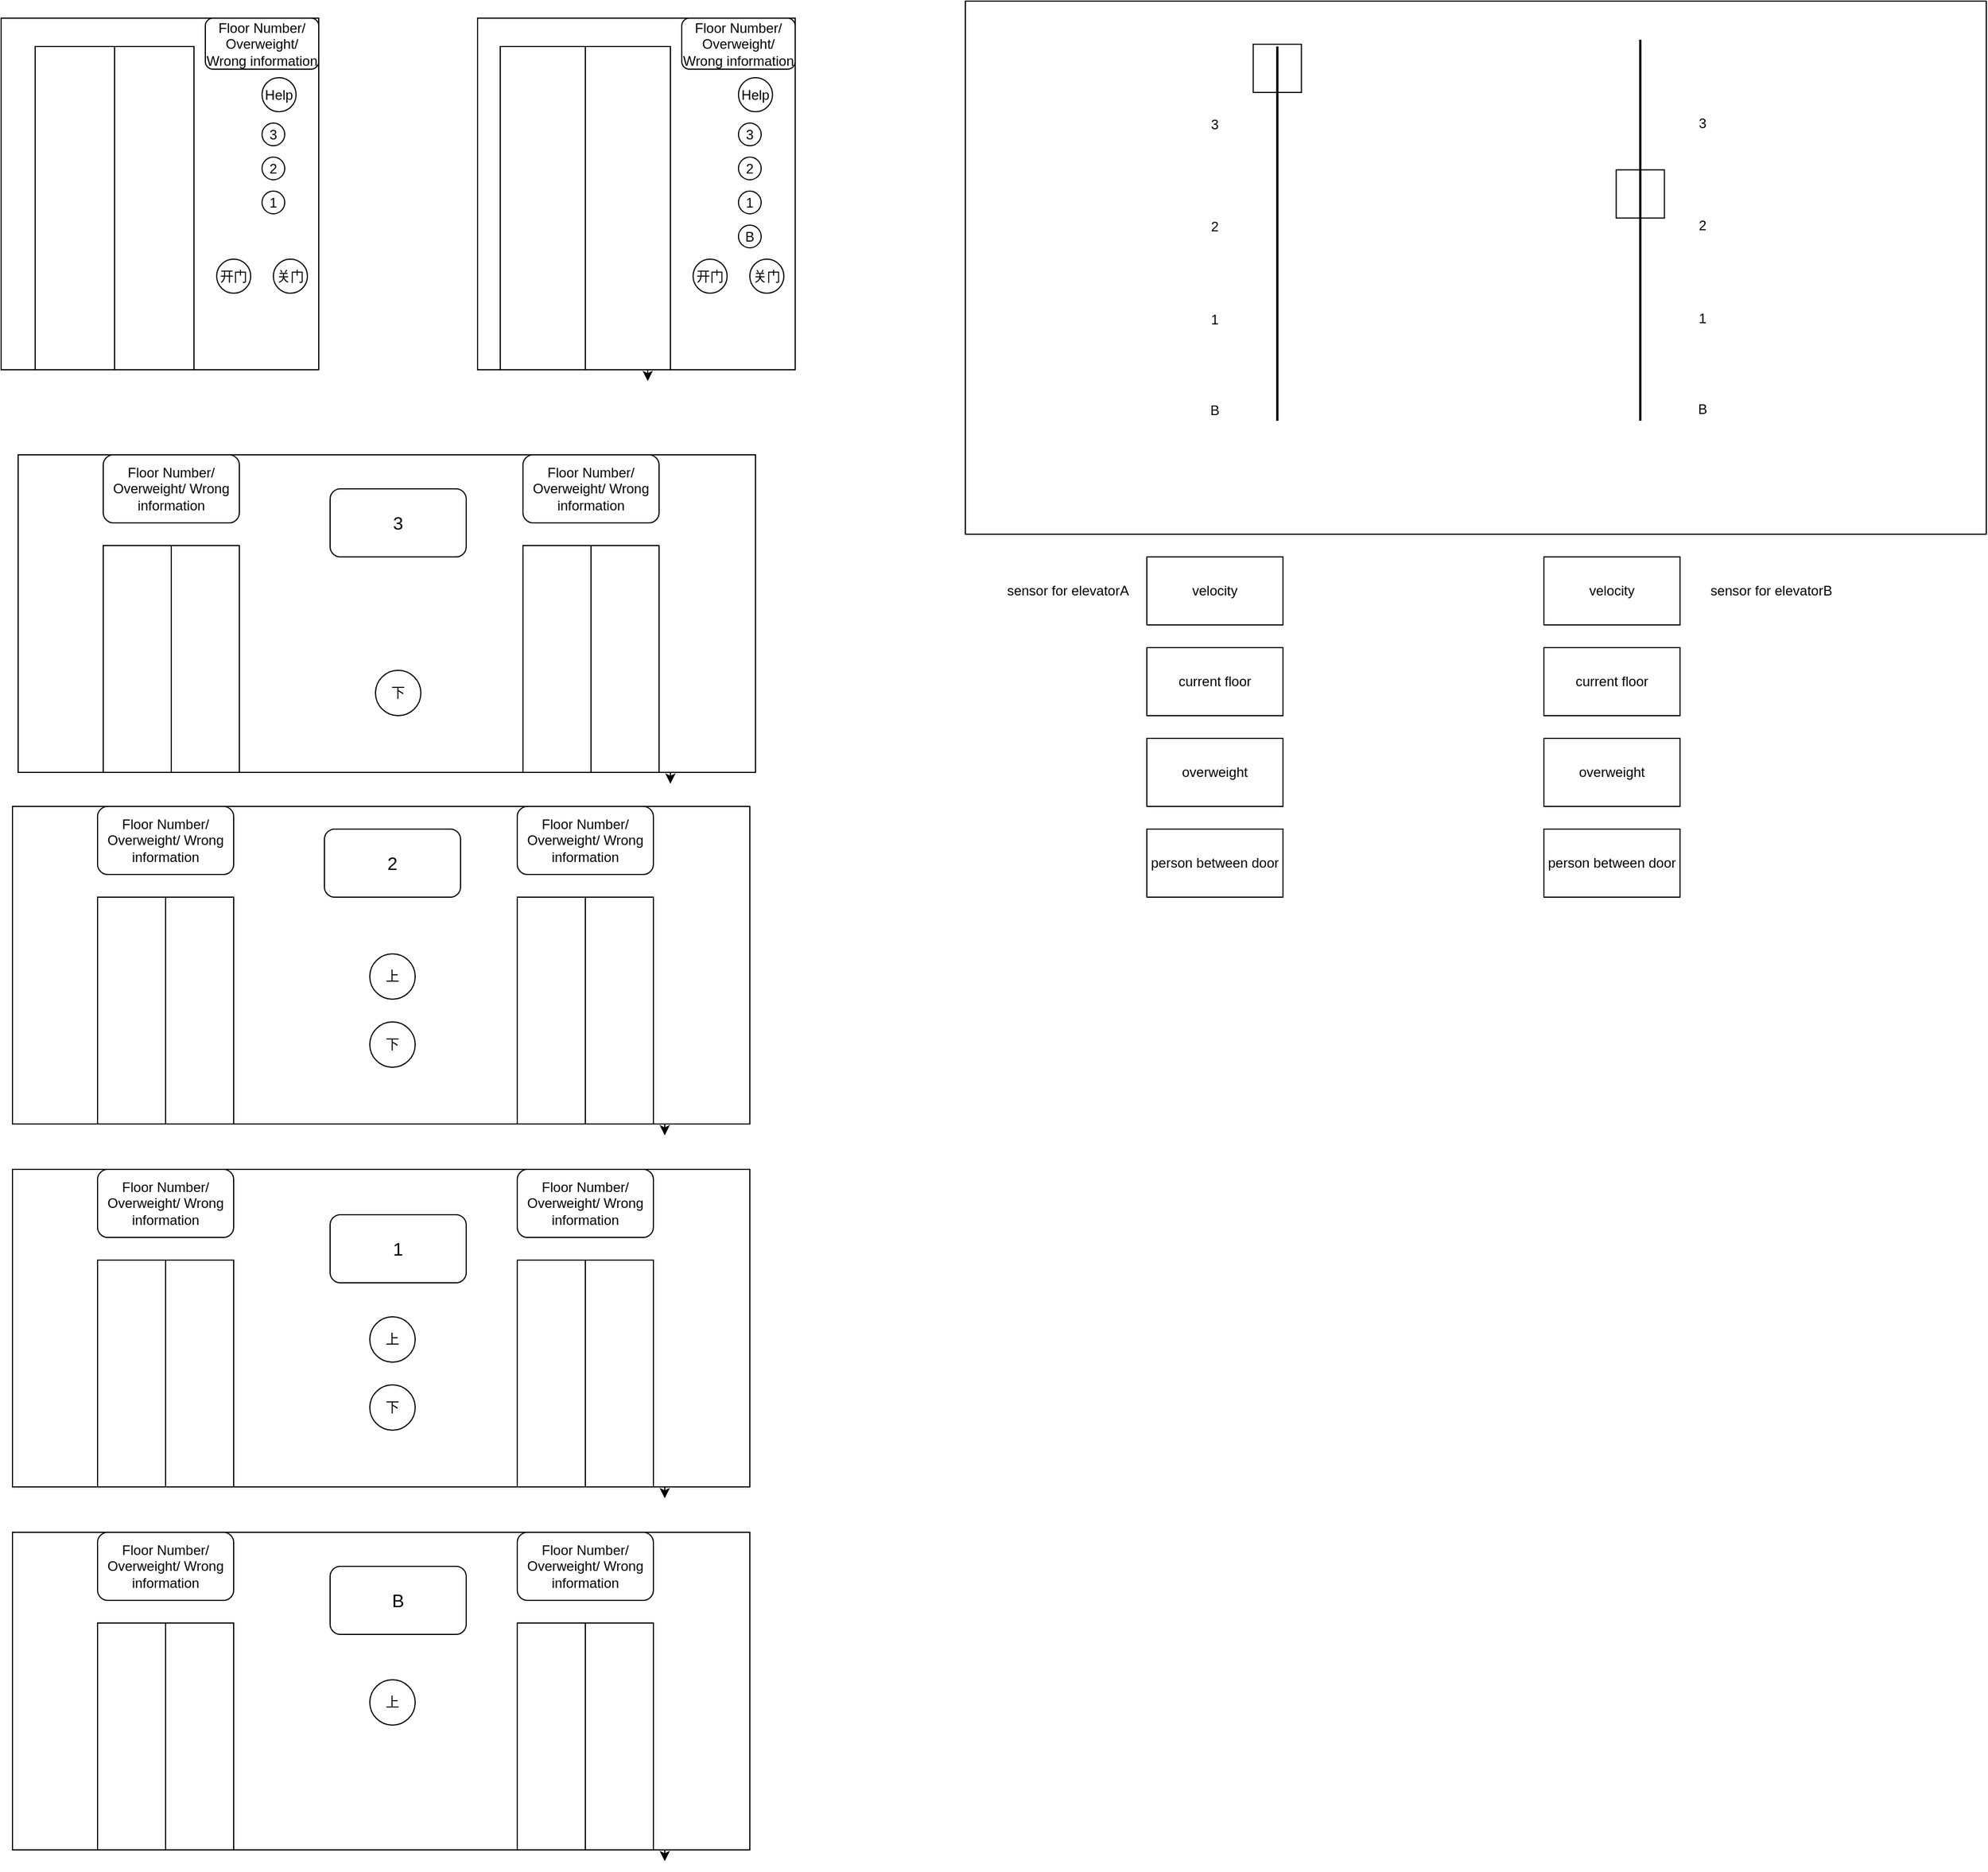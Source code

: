 <mxfile version="14.5.7" type="device"><diagram id="uNRFl0Y5If5FBlGPLFLK" name="Page-1"><mxGraphModel dx="1209" dy="627" grid="1" gridSize="10" guides="1" tooltips="1" connect="1" arrows="1" fold="1" page="1" pageScale="1" pageWidth="2000" pageHeight="2000" math="0" shadow="0"><root><mxCell id="0"/><mxCell id="1" parent="0"/><mxCell id="gR-JiF5cIDsIrq4bdUWQ-2" value="" style="rounded=0;whiteSpace=wrap;html=1;" vertex="1" parent="1"><mxGeometry x="210" y="125" width="280" height="310" as="geometry"/></mxCell><mxCell id="gR-JiF5cIDsIrq4bdUWQ-5" value="Floor Number/ Overweight/ Wrong information" style="rounded=1;whiteSpace=wrap;html=1;" vertex="1" parent="1"><mxGeometry x="390" y="125" width="100" height="45" as="geometry"/></mxCell><mxCell id="gR-JiF5cIDsIrq4bdUWQ-13" value="" style="rounded=0;whiteSpace=wrap;html=1;" vertex="1" parent="1"><mxGeometry x="630" y="125" width="280" height="310" as="geometry"/></mxCell><mxCell id="gR-JiF5cIDsIrq4bdUWQ-14" value="Floor Number/ Overweight/ Wrong information" style="rounded=1;whiteSpace=wrap;html=1;" vertex="1" parent="1"><mxGeometry x="810" y="125" width="100" height="45" as="geometry"/></mxCell><mxCell id="gR-JiF5cIDsIrq4bdUWQ-15" value="3" style="ellipse;whiteSpace=wrap;html=1;aspect=fixed;" vertex="1" parent="1"><mxGeometry x="860" y="217.5" width="20" height="20" as="geometry"/></mxCell><mxCell id="gR-JiF5cIDsIrq4bdUWQ-16" value="2" style="ellipse;whiteSpace=wrap;html=1;aspect=fixed;" vertex="1" parent="1"><mxGeometry x="860" y="247.5" width="20" height="20" as="geometry"/></mxCell><mxCell id="gR-JiF5cIDsIrq4bdUWQ-17" value="1" style="ellipse;whiteSpace=wrap;html=1;aspect=fixed;" vertex="1" parent="1"><mxGeometry x="860" y="277.5" width="20" height="20" as="geometry"/></mxCell><mxCell id="gR-JiF5cIDsIrq4bdUWQ-18" value="Help" style="ellipse;whiteSpace=wrap;html=1;aspect=fixed;" vertex="1" parent="1"><mxGeometry x="860" y="177.5" width="30" height="30" as="geometry"/></mxCell><mxCell id="gR-JiF5cIDsIrq4bdUWQ-19" value="开门" style="ellipse;whiteSpace=wrap;html=1;aspect=fixed;" vertex="1" parent="1"><mxGeometry x="820" y="337.5" width="30" height="30" as="geometry"/></mxCell><mxCell id="gR-JiF5cIDsIrq4bdUWQ-20" value="关门" style="ellipse;whiteSpace=wrap;html=1;aspect=fixed;" vertex="1" parent="1"><mxGeometry x="870" y="337.5" width="30" height="30" as="geometry"/></mxCell><mxCell id="gR-JiF5cIDsIrq4bdUWQ-21" value="B" style="ellipse;whiteSpace=wrap;html=1;aspect=fixed;" vertex="1" parent="1"><mxGeometry x="860" y="307.5" width="20" height="20" as="geometry"/></mxCell><mxCell id="gR-JiF5cIDsIrq4bdUWQ-22" value="" style="rounded=0;whiteSpace=wrap;html=1;" vertex="1" parent="1"><mxGeometry x="225" y="510" width="650" height="280" as="geometry"/></mxCell><mxCell id="gR-JiF5cIDsIrq4bdUWQ-23" value="Floor Number/ Overweight/ Wrong information" style="rounded=1;whiteSpace=wrap;html=1;" vertex="1" parent="1"><mxGeometry x="300" y="510" width="120" height="60" as="geometry"/></mxCell><mxCell id="gR-JiF5cIDsIrq4bdUWQ-24" value="Floor Number/ Overweight/ Wrong information" style="rounded=1;whiteSpace=wrap;html=1;" vertex="1" parent="1"><mxGeometry x="670" y="510" width="120" height="60" as="geometry"/></mxCell><mxCell id="gR-JiF5cIDsIrq4bdUWQ-26" value="下" style="ellipse;whiteSpace=wrap;html=1;aspect=fixed;" vertex="1" parent="1"><mxGeometry x="540" y="700" width="40" height="40" as="geometry"/></mxCell><mxCell id="gR-JiF5cIDsIrq4bdUWQ-27" value="" style="rounded=0;whiteSpace=wrap;html=1;" vertex="1" parent="1"><mxGeometry x="300" y="590" width="120" height="200" as="geometry"/></mxCell><mxCell id="gR-JiF5cIDsIrq4bdUWQ-30" style="edgeStyle=orthogonalEdgeStyle;rounded=0;orthogonalLoop=1;jettySize=auto;html=1;exitX=1;exitY=1;exitDx=0;exitDy=0;" edge="1" parent="1" source="gR-JiF5cIDsIrq4bdUWQ-28"><mxGeometry relative="1" as="geometry"><mxPoint x="800" y="800" as="targetPoint"/></mxGeometry></mxCell><mxCell id="gR-JiF5cIDsIrq4bdUWQ-28" value="" style="rounded=0;whiteSpace=wrap;html=1;" vertex="1" parent="1"><mxGeometry x="670" y="590" width="120" height="200" as="geometry"/></mxCell><mxCell id="gR-JiF5cIDsIrq4bdUWQ-29" value="" style="endArrow=none;html=1;exitX=0.5;exitY=1;exitDx=0;exitDy=0;" edge="1" parent="1" source="gR-JiF5cIDsIrq4bdUWQ-27"><mxGeometry width="50" height="50" relative="1" as="geometry"><mxPoint x="110" y="550" as="sourcePoint"/><mxPoint x="360" y="590" as="targetPoint"/></mxGeometry></mxCell><mxCell id="gR-JiF5cIDsIrq4bdUWQ-33" value="" style="endArrow=none;html=1;exitX=0.5;exitY=1;exitDx=0;exitDy=0;" edge="1" parent="1" source="gR-JiF5cIDsIrq4bdUWQ-28"><mxGeometry width="50" height="50" relative="1" as="geometry"><mxPoint x="680" y="640" as="sourcePoint"/><mxPoint x="730" y="590" as="targetPoint"/></mxGeometry></mxCell><mxCell id="gR-JiF5cIDsIrq4bdUWQ-37" value="3" style="ellipse;whiteSpace=wrap;html=1;aspect=fixed;" vertex="1" parent="1"><mxGeometry x="440" y="217.5" width="20" height="20" as="geometry"/></mxCell><mxCell id="gR-JiF5cIDsIrq4bdUWQ-38" value="2" style="ellipse;whiteSpace=wrap;html=1;aspect=fixed;" vertex="1" parent="1"><mxGeometry x="440" y="247.5" width="20" height="20" as="geometry"/></mxCell><mxCell id="gR-JiF5cIDsIrq4bdUWQ-39" value="1" style="ellipse;whiteSpace=wrap;html=1;aspect=fixed;" vertex="1" parent="1"><mxGeometry x="440" y="277.5" width="20" height="20" as="geometry"/></mxCell><mxCell id="gR-JiF5cIDsIrq4bdUWQ-40" value="Help" style="ellipse;whiteSpace=wrap;html=1;aspect=fixed;" vertex="1" parent="1"><mxGeometry x="440" y="177.5" width="30" height="30" as="geometry"/></mxCell><mxCell id="gR-JiF5cIDsIrq4bdUWQ-41" value="开门" style="ellipse;whiteSpace=wrap;html=1;aspect=fixed;" vertex="1" parent="1"><mxGeometry x="400" y="337.5" width="30" height="30" as="geometry"/></mxCell><mxCell id="gR-JiF5cIDsIrq4bdUWQ-42" value="关门" style="ellipse;whiteSpace=wrap;html=1;aspect=fixed;" vertex="1" parent="1"><mxGeometry x="450" y="337.5" width="30" height="30" as="geometry"/></mxCell><mxCell id="gR-JiF5cIDsIrq4bdUWQ-44" value="" style="rounded=0;whiteSpace=wrap;html=1;" vertex="1" parent="1"><mxGeometry x="240" y="150" width="140" height="285" as="geometry"/></mxCell><mxCell id="gR-JiF5cIDsIrq4bdUWQ-45" value="" style="endArrow=none;html=1;exitX=0.5;exitY=1;exitDx=0;exitDy=0;entryX=0.5;entryY=0;entryDx=0;entryDy=0;" edge="1" parent="1" source="gR-JiF5cIDsIrq4bdUWQ-44" target="gR-JiF5cIDsIrq4bdUWQ-44"><mxGeometry width="50" height="50" relative="1" as="geometry"><mxPoint x="50" y="195" as="sourcePoint"/><mxPoint x="300" y="235" as="targetPoint"/></mxGeometry></mxCell><mxCell id="gR-JiF5cIDsIrq4bdUWQ-46" style="edgeStyle=orthogonalEdgeStyle;rounded=0;orthogonalLoop=1;jettySize=auto;html=1;exitX=1;exitY=1;exitDx=0;exitDy=0;" edge="1" parent="1" source="gR-JiF5cIDsIrq4bdUWQ-47"><mxGeometry relative="1" as="geometry"><mxPoint x="780" y="445" as="targetPoint"/></mxGeometry></mxCell><mxCell id="gR-JiF5cIDsIrq4bdUWQ-47" value="" style="rounded=0;whiteSpace=wrap;html=1;" vertex="1" parent="1"><mxGeometry x="650" y="150" width="150" height="285" as="geometry"/></mxCell><mxCell id="gR-JiF5cIDsIrq4bdUWQ-48" value="" style="endArrow=none;html=1;exitX=0.5;exitY=1;exitDx=0;exitDy=0;entryX=0.5;entryY=0;entryDx=0;entryDy=0;" edge="1" parent="1" source="gR-JiF5cIDsIrq4bdUWQ-47" target="gR-JiF5cIDsIrq4bdUWQ-47"><mxGeometry width="50" height="50" relative="1" as="geometry"><mxPoint x="660" y="285" as="sourcePoint"/><mxPoint x="710" y="235" as="targetPoint"/></mxGeometry></mxCell><mxCell id="gR-JiF5cIDsIrq4bdUWQ-49" value="" style="rounded=0;whiteSpace=wrap;html=1;" vertex="1" parent="1"><mxGeometry x="220" y="820" width="650" height="280" as="geometry"/></mxCell><mxCell id="gR-JiF5cIDsIrq4bdUWQ-50" value="Floor Number/ Overweight/ Wrong information" style="rounded=1;whiteSpace=wrap;html=1;" vertex="1" parent="1"><mxGeometry x="295" y="820" width="120" height="60" as="geometry"/></mxCell><mxCell id="gR-JiF5cIDsIrq4bdUWQ-51" value="Floor Number/ Overweight/ Wrong information" style="rounded=1;whiteSpace=wrap;html=1;" vertex="1" parent="1"><mxGeometry x="665" y="820" width="120" height="60" as="geometry"/></mxCell><mxCell id="gR-JiF5cIDsIrq4bdUWQ-52" value="上" style="ellipse;whiteSpace=wrap;html=1;aspect=fixed;" vertex="1" parent="1"><mxGeometry x="535" y="950" width="40" height="40" as="geometry"/></mxCell><mxCell id="gR-JiF5cIDsIrq4bdUWQ-53" value="下" style="ellipse;whiteSpace=wrap;html=1;aspect=fixed;" vertex="1" parent="1"><mxGeometry x="535" y="1010" width="40" height="40" as="geometry"/></mxCell><mxCell id="gR-JiF5cIDsIrq4bdUWQ-54" value="" style="rounded=0;whiteSpace=wrap;html=1;" vertex="1" parent="1"><mxGeometry x="295" y="900" width="120" height="200" as="geometry"/></mxCell><mxCell id="gR-JiF5cIDsIrq4bdUWQ-55" style="edgeStyle=orthogonalEdgeStyle;rounded=0;orthogonalLoop=1;jettySize=auto;html=1;exitX=1;exitY=1;exitDx=0;exitDy=0;" edge="1" parent="1" source="gR-JiF5cIDsIrq4bdUWQ-56"><mxGeometry relative="1" as="geometry"><mxPoint x="795" y="1110" as="targetPoint"/></mxGeometry></mxCell><mxCell id="gR-JiF5cIDsIrq4bdUWQ-56" value="" style="rounded=0;whiteSpace=wrap;html=1;" vertex="1" parent="1"><mxGeometry x="665" y="900" width="120" height="200" as="geometry"/></mxCell><mxCell id="gR-JiF5cIDsIrq4bdUWQ-57" value="" style="endArrow=none;html=1;exitX=0.5;exitY=1;exitDx=0;exitDy=0;" edge="1" parent="1" source="gR-JiF5cIDsIrq4bdUWQ-54"><mxGeometry width="50" height="50" relative="1" as="geometry"><mxPoint x="105" y="860" as="sourcePoint"/><mxPoint x="355" y="900" as="targetPoint"/></mxGeometry></mxCell><mxCell id="gR-JiF5cIDsIrq4bdUWQ-58" value="" style="endArrow=none;html=1;exitX=0.5;exitY=1;exitDx=0;exitDy=0;" edge="1" parent="1" source="gR-JiF5cIDsIrq4bdUWQ-56"><mxGeometry width="50" height="50" relative="1" as="geometry"><mxPoint x="675" y="950" as="sourcePoint"/><mxPoint x="725" y="900" as="targetPoint"/></mxGeometry></mxCell><mxCell id="gR-JiF5cIDsIrq4bdUWQ-59" value="" style="rounded=0;whiteSpace=wrap;html=1;" vertex="1" parent="1"><mxGeometry x="220" y="1140" width="650" height="280" as="geometry"/></mxCell><mxCell id="gR-JiF5cIDsIrq4bdUWQ-60" value="Floor Number/ Overweight/ Wrong information" style="rounded=1;whiteSpace=wrap;html=1;" vertex="1" parent="1"><mxGeometry x="295" y="1140" width="120" height="60" as="geometry"/></mxCell><mxCell id="gR-JiF5cIDsIrq4bdUWQ-61" value="Floor Number/ Overweight/ Wrong information" style="rounded=1;whiteSpace=wrap;html=1;" vertex="1" parent="1"><mxGeometry x="665" y="1140" width="120" height="60" as="geometry"/></mxCell><mxCell id="gR-JiF5cIDsIrq4bdUWQ-62" value="上" style="ellipse;whiteSpace=wrap;html=1;aspect=fixed;" vertex="1" parent="1"><mxGeometry x="535" y="1270" width="40" height="40" as="geometry"/></mxCell><mxCell id="gR-JiF5cIDsIrq4bdUWQ-63" value="下" style="ellipse;whiteSpace=wrap;html=1;aspect=fixed;" vertex="1" parent="1"><mxGeometry x="535" y="1330" width="40" height="40" as="geometry"/></mxCell><mxCell id="gR-JiF5cIDsIrq4bdUWQ-64" value="" style="rounded=0;whiteSpace=wrap;html=1;" vertex="1" parent="1"><mxGeometry x="295" y="1220" width="120" height="200" as="geometry"/></mxCell><mxCell id="gR-JiF5cIDsIrq4bdUWQ-65" style="edgeStyle=orthogonalEdgeStyle;rounded=0;orthogonalLoop=1;jettySize=auto;html=1;exitX=1;exitY=1;exitDx=0;exitDy=0;" edge="1" parent="1" source="gR-JiF5cIDsIrq4bdUWQ-66"><mxGeometry relative="1" as="geometry"><mxPoint x="795" y="1430" as="targetPoint"/></mxGeometry></mxCell><mxCell id="gR-JiF5cIDsIrq4bdUWQ-66" value="" style="rounded=0;whiteSpace=wrap;html=1;" vertex="1" parent="1"><mxGeometry x="665" y="1220" width="120" height="200" as="geometry"/></mxCell><mxCell id="gR-JiF5cIDsIrq4bdUWQ-67" value="" style="endArrow=none;html=1;exitX=0.5;exitY=1;exitDx=0;exitDy=0;" edge="1" parent="1" source="gR-JiF5cIDsIrq4bdUWQ-64"><mxGeometry width="50" height="50" relative="1" as="geometry"><mxPoint x="105" y="1180" as="sourcePoint"/><mxPoint x="355" y="1220" as="targetPoint"/></mxGeometry></mxCell><mxCell id="gR-JiF5cIDsIrq4bdUWQ-68" value="" style="endArrow=none;html=1;exitX=0.5;exitY=1;exitDx=0;exitDy=0;" edge="1" parent="1" source="gR-JiF5cIDsIrq4bdUWQ-66"><mxGeometry width="50" height="50" relative="1" as="geometry"><mxPoint x="675" y="1270" as="sourcePoint"/><mxPoint x="725" y="1220" as="targetPoint"/></mxGeometry></mxCell><mxCell id="gR-JiF5cIDsIrq4bdUWQ-69" value="" style="rounded=0;whiteSpace=wrap;html=1;" vertex="1" parent="1"><mxGeometry x="220" y="1460" width="650" height="280" as="geometry"/></mxCell><mxCell id="gR-JiF5cIDsIrq4bdUWQ-70" value="Floor Number/ Overweight/ Wrong information" style="rounded=1;whiteSpace=wrap;html=1;" vertex="1" parent="1"><mxGeometry x="295" y="1460" width="120" height="60" as="geometry"/></mxCell><mxCell id="gR-JiF5cIDsIrq4bdUWQ-71" value="Floor Number/ Overweight/ Wrong information" style="rounded=1;whiteSpace=wrap;html=1;" vertex="1" parent="1"><mxGeometry x="665" y="1460" width="120" height="60" as="geometry"/></mxCell><mxCell id="gR-JiF5cIDsIrq4bdUWQ-72" value="上" style="ellipse;whiteSpace=wrap;html=1;aspect=fixed;" vertex="1" parent="1"><mxGeometry x="535" y="1590" width="40" height="40" as="geometry"/></mxCell><mxCell id="gR-JiF5cIDsIrq4bdUWQ-74" value="" style="rounded=0;whiteSpace=wrap;html=1;" vertex="1" parent="1"><mxGeometry x="295" y="1540" width="120" height="200" as="geometry"/></mxCell><mxCell id="gR-JiF5cIDsIrq4bdUWQ-75" style="edgeStyle=orthogonalEdgeStyle;rounded=0;orthogonalLoop=1;jettySize=auto;html=1;exitX=1;exitY=1;exitDx=0;exitDy=0;" edge="1" parent="1" source="gR-JiF5cIDsIrq4bdUWQ-76"><mxGeometry relative="1" as="geometry"><mxPoint x="795" y="1750" as="targetPoint"/></mxGeometry></mxCell><mxCell id="gR-JiF5cIDsIrq4bdUWQ-76" value="" style="rounded=0;whiteSpace=wrap;html=1;" vertex="1" parent="1"><mxGeometry x="665" y="1540" width="120" height="200" as="geometry"/></mxCell><mxCell id="gR-JiF5cIDsIrq4bdUWQ-77" value="" style="endArrow=none;html=1;exitX=0.5;exitY=1;exitDx=0;exitDy=0;" edge="1" parent="1" source="gR-JiF5cIDsIrq4bdUWQ-74"><mxGeometry width="50" height="50" relative="1" as="geometry"><mxPoint x="105" y="1500" as="sourcePoint"/><mxPoint x="355" y="1540" as="targetPoint"/></mxGeometry></mxCell><mxCell id="gR-JiF5cIDsIrq4bdUWQ-78" value="" style="endArrow=none;html=1;exitX=0.5;exitY=1;exitDx=0;exitDy=0;" edge="1" parent="1" source="gR-JiF5cIDsIrq4bdUWQ-76"><mxGeometry width="50" height="50" relative="1" as="geometry"><mxPoint x="675" y="1590" as="sourcePoint"/><mxPoint x="725" y="1540" as="targetPoint"/></mxGeometry></mxCell><mxCell id="gR-JiF5cIDsIrq4bdUWQ-79" value="&lt;font size=&quot;3&quot;&gt;3&lt;/font&gt;&lt;span style=&quot;color: rgba(0 , 0 , 0 , 0) ; font-family: monospace ; font-size: 0px&quot;&gt;%3CmxGraphModel%3E%3Croot%3E%3CmxCell%20id%3D%220%22%2F%3E%3CmxCell%20id%3D%221%22%20parent%3D%220%22%2F%3E%3CmxCell%20id%3D%222%22%20value%3D%22%22%20style%3D%22rounded%3D0%3BwhiteSpace%3Dwrap%3Bhtml%3D1%3B%22%20vertex%3D%221%22%20parent%3D%221%22%3E%3CmxGeometry%20x%3D%22225%22%20y%3D%22510%22%20width%3D%22650%22%20height%3D%22280%22%20as%3D%22geometry%22%2F%3E%3C%2FmxCell%3E%3CmxCell%20id%3D%223%22%20value%3D%22Floor%20Number%2F%20Overweight%2F%20Wrong%20information%22%20style%3D%22rounded%3D1%3BwhiteSpace%3Dwrap%3Bhtml%3D1%3B%22%20vertex%3D%221%22%20parent%3D%221%22%3E%3CmxGeometry%20x%3D%22300%22%20y%3D%22510%22%20width%3D%22120%22%20height%3D%2260%22%20as%3D%22geometry%22%2F%3E%3C%2FmxCell%3E%3CmxCell%20id%3D%224%22%20value%3D%22Floor%20Number%2F%20Overweight%2F%20Wrong%20information%22%20style%3D%22rounded%3D1%3BwhiteSpace%3Dwrap%3Bhtml%3D1%3B%22%20vertex%3D%221%22%20parent%3D%221%22%3E%3CmxGeometry%20x%3D%22670%22%20y%3D%22510%22%20width%3D%22120%22%20height%3D%2260%22%20as%3D%22geometry%22%2F%3E%3C%2FmxCell%3E%3CmxCell%20id%3D%225%22%20value%3D%22%E4%B8%8A%22%20style%3D%22ellipse%3BwhiteSpace%3Dwrap%3Bhtml%3D1%3Baspect%3Dfixed%3B%22%20vertex%3D%221%22%20parent%3D%221%22%3E%3CmxGeometry%20x%3D%22540%22%20y%3D%22640%22%20width%3D%2240%22%20height%3D%2240%22%20as%3D%22geometry%22%2F%3E%3C%2FmxCell%3E%3CmxCell%20id%3D%226%22%20value%3D%22%E4%B8%8B%22%20style%3D%22ellipse%3BwhiteSpace%3Dwrap%3Bhtml%3D1%3Baspect%3Dfixed%3B%22%20vertex%3D%221%22%20parent%3D%221%22%3E%3CmxGeometry%20x%3D%22540%22%20y%3D%22700%22%20width%3D%2240%22%20height%3D%2240%22%20as%3D%22geometry%22%2F%3E%3C%2FmxCell%3E%3CmxCell%20id%3D%227%22%20value%3D%22%22%20style%3D%22rounded%3D0%3BwhiteSpace%3Dwrap%3Bhtml%3D1%3B%22%20vertex%3D%221%22%20parent%3D%221%22%3E%3CmxGeometry%20x%3D%22300%22%20y%3D%22590%22%20width%3D%22120%22%20height%3D%22200%22%20as%3D%22geometry%22%2F%3E%3C%2FmxCell%3E%3CmxCell%20id%3D%228%22%20style%3D%22edgeStyle%3DorthogonalEdgeStyle%3Brounded%3D0%3BorthogonalLoop%3D1%3BjettySize%3Dauto%3Bhtml%3D1%3BexitX%3D1%3BexitY%3D1%3BexitDx%3D0%3BexitDy%3D0%3B%22%20edge%3D%221%22%20source%3D%229%22%20parent%3D%221%22%3E%3CmxGeometry%20relative%3D%221%22%20as%3D%22geometry%22%3E%3CmxPoint%20x%3D%22800%22%20y%3D%22800%22%20as%3D%22targetPoint%22%2F%3E%3C%2FmxGeometry%3E%3C%2FmxCell%3E%3CmxCell%20id%3D%229%22%20value%3D%22%22%20style%3D%22rounded%3D0%3BwhiteSpace%3Dwrap%3Bhtml%3D1%3B%22%20vertex%3D%221%22%20parent%3D%221%22%3E%3CmxGeometry%20x%3D%22670%22%20y%3D%22590%22%20width%3D%22120%22%20height%3D%22200%22%20as%3D%22geometry%22%2F%3E%3C%2FmxCell%3E%3CmxCell%20id%3D%2210%22%20value%3D%22%22%20style%3D%22endArrow%3Dnone%3Bhtml%3D1%3BexitX%3D0.5%3BexitY%3D1%3BexitDx%3D0%3BexitDy%3D0%3B%22%20edge%3D%221%22%20source%3D%227%22%20parent%3D%221%22%3E%3CmxGeometry%20width%3D%2250%22%20height%3D%2250%22%20relative%3D%221%22%20as%3D%22geometry%22%3E%3CmxPoint%20x%3D%22110%22%20y%3D%22550%22%20as%3D%22sourcePoint%22%2F%3E%3CmxPoint%20x%3D%22360%22%20y%3D%22590%22%20as%3D%22targetPoint%22%2F%3E%3C%2FmxGeometry%3E%3C%2FmxCell%3E%3CmxCell%20id%3D%2211%22%20value%3D%22%22%20style%3D%22endArrow%3Dnone%3Bhtml%3D1%3BexitX%3D0.5%3BexitY%3D1%3BexitDx%3D0%3BexitDy%3D0%3B%22%20edge%3D%221%22%20source%3D%229%22%20parent%3D%221%22%3E%3CmxGeometry%20width%3D%2250%22%20height%3D%2250%22%20relative%3D%221%22%20as%3D%22geometry%22%3E%3CmxPoint%20x%3D%22680%22%20y%3D%22640%22%20as%3D%22sourcePoint%22%2F%3E%3CmxPoint%20x%3D%22730%22%20y%3D%22590%22%20as%3D%22targetPoint%22%2F%3E%3C%2FmxGeometry%3E%3C%2FmxCell%3E%3C%2Froot%3E%3C%2FmxGraphModel%3E&lt;/span&gt;" style="rounded=1;whiteSpace=wrap;html=1;" vertex="1" parent="1"><mxGeometry x="500" y="540" width="120" height="60" as="geometry"/></mxCell><mxCell id="gR-JiF5cIDsIrq4bdUWQ-80" value="&lt;font size=&quot;3&quot;&gt;2&lt;/font&gt;" style="rounded=1;whiteSpace=wrap;html=1;" vertex="1" parent="1"><mxGeometry x="495" y="840" width="120" height="60" as="geometry"/></mxCell><mxCell id="gR-JiF5cIDsIrq4bdUWQ-81" value="&lt;font size=&quot;3&quot;&gt;1&lt;/font&gt;" style="rounded=1;whiteSpace=wrap;html=1;" vertex="1" parent="1"><mxGeometry x="500" y="1180" width="120" height="60" as="geometry"/></mxCell><mxCell id="gR-JiF5cIDsIrq4bdUWQ-82" value="&lt;font size=&quot;3&quot;&gt;B&lt;/font&gt;" style="rounded=1;whiteSpace=wrap;html=1;" vertex="1" parent="1"><mxGeometry x="500" y="1490" width="120" height="60" as="geometry"/></mxCell><mxCell id="gR-JiF5cIDsIrq4bdUWQ-83" value="" style="rounded=0;whiteSpace=wrap;html=1;" vertex="1" parent="1"><mxGeometry x="1060" y="110" width="900" height="470" as="geometry"/></mxCell><mxCell id="gR-JiF5cIDsIrq4bdUWQ-85" value="" style="whiteSpace=wrap;html=1;aspect=fixed;" vertex="1" parent="1"><mxGeometry x="1313.75" y="148" width="42.5" height="42.5" as="geometry"/></mxCell><mxCell id="gR-JiF5cIDsIrq4bdUWQ-86" value="" style="line;strokeWidth=2;direction=south;html=1;" vertex="1" parent="1"><mxGeometry x="1330" y="150" width="10" height="330" as="geometry"/></mxCell><mxCell id="gR-JiF5cIDsIrq4bdUWQ-87" value="" style="whiteSpace=wrap;html=1;aspect=fixed;" vertex="1" parent="1"><mxGeometry x="1633.75" y="258.75" width="42.5" height="42.5" as="geometry"/></mxCell><mxCell id="gR-JiF5cIDsIrq4bdUWQ-88" value="" style="line;strokeWidth=2;direction=south;html=1;" vertex="1" parent="1"><mxGeometry x="1650" y="144" width="10" height="336" as="geometry"/></mxCell><mxCell id="gR-JiF5cIDsIrq4bdUWQ-91" value="B" style="text;html=1;strokeColor=none;fillColor=none;align=center;verticalAlign=middle;whiteSpace=wrap;rounded=0;" vertex="1" parent="1"><mxGeometry x="1260" y="461.25" width="40" height="20" as="geometry"/></mxCell><mxCell id="gR-JiF5cIDsIrq4bdUWQ-92" value="1" style="text;html=1;strokeColor=none;fillColor=none;align=center;verticalAlign=middle;whiteSpace=wrap;rounded=0;" vertex="1" parent="1"><mxGeometry x="1260" y="381.25" width="40" height="20" as="geometry"/></mxCell><mxCell id="gR-JiF5cIDsIrq4bdUWQ-93" value="2" style="text;html=1;strokeColor=none;fillColor=none;align=center;verticalAlign=middle;whiteSpace=wrap;rounded=0;" vertex="1" parent="1"><mxGeometry x="1260" y="298.75" width="40" height="20" as="geometry"/></mxCell><mxCell id="gR-JiF5cIDsIrq4bdUWQ-94" value="3" style="text;html=1;strokeColor=none;fillColor=none;align=center;verticalAlign=middle;whiteSpace=wrap;rounded=0;" vertex="1" parent="1"><mxGeometry x="1260" y="208.75" width="40" height="20" as="geometry"/></mxCell><mxCell id="gR-JiF5cIDsIrq4bdUWQ-95" value="B" style="text;html=1;strokeColor=none;fillColor=none;align=center;verticalAlign=middle;whiteSpace=wrap;rounded=0;" vertex="1" parent="1"><mxGeometry x="1690" y="460" width="40" height="20" as="geometry"/></mxCell><mxCell id="gR-JiF5cIDsIrq4bdUWQ-96" value="1" style="text;html=1;strokeColor=none;fillColor=none;align=center;verticalAlign=middle;whiteSpace=wrap;rounded=0;" vertex="1" parent="1"><mxGeometry x="1690" y="380" width="40" height="20" as="geometry"/></mxCell><mxCell id="gR-JiF5cIDsIrq4bdUWQ-97" value="2" style="text;html=1;strokeColor=none;fillColor=none;align=center;verticalAlign=middle;whiteSpace=wrap;rounded=0;" vertex="1" parent="1"><mxGeometry x="1690" y="297.5" width="40" height="20" as="geometry"/></mxCell><mxCell id="gR-JiF5cIDsIrq4bdUWQ-98" value="3" style="text;html=1;strokeColor=none;fillColor=none;align=center;verticalAlign=middle;whiteSpace=wrap;rounded=0;" vertex="1" parent="1"><mxGeometry x="1690" y="207.5" width="40" height="20" as="geometry"/></mxCell><mxCell id="gR-JiF5cIDsIrq4bdUWQ-99" value="velocity" style="rounded=0;whiteSpace=wrap;html=1;" vertex="1" parent="1"><mxGeometry x="1220" y="600" width="120" height="60" as="geometry"/></mxCell><mxCell id="gR-JiF5cIDsIrq4bdUWQ-100" value="current floor" style="rounded=0;whiteSpace=wrap;html=1;" vertex="1" parent="1"><mxGeometry x="1220" y="680" width="120" height="60" as="geometry"/></mxCell><mxCell id="gR-JiF5cIDsIrq4bdUWQ-101" value="overweight" style="rounded=0;whiteSpace=wrap;html=1;" vertex="1" parent="1"><mxGeometry x="1220" y="760" width="120" height="60" as="geometry"/></mxCell><mxCell id="gR-JiF5cIDsIrq4bdUWQ-102" value="person between door" style="rounded=0;whiteSpace=wrap;html=1;" vertex="1" parent="1"><mxGeometry x="1220" y="840" width="120" height="60" as="geometry"/></mxCell><mxCell id="gR-JiF5cIDsIrq4bdUWQ-103" value="sensor for elevatorA" style="text;html=1;align=center;verticalAlign=middle;resizable=0;points=[];autosize=1;" vertex="1" parent="1"><mxGeometry x="1090" y="620" width="120" height="20" as="geometry"/></mxCell><mxCell id="gR-JiF5cIDsIrq4bdUWQ-104" value="velocity" style="rounded=0;whiteSpace=wrap;html=1;" vertex="1" parent="1"><mxGeometry x="1570" y="600" width="120" height="60" as="geometry"/></mxCell><mxCell id="gR-JiF5cIDsIrq4bdUWQ-105" value="current floor" style="rounded=0;whiteSpace=wrap;html=1;" vertex="1" parent="1"><mxGeometry x="1570" y="680" width="120" height="60" as="geometry"/></mxCell><mxCell id="gR-JiF5cIDsIrq4bdUWQ-106" value="overweight" style="rounded=0;whiteSpace=wrap;html=1;" vertex="1" parent="1"><mxGeometry x="1570" y="760" width="120" height="60" as="geometry"/></mxCell><mxCell id="gR-JiF5cIDsIrq4bdUWQ-107" value="person between door" style="rounded=0;whiteSpace=wrap;html=1;" vertex="1" parent="1"><mxGeometry x="1570" y="840" width="120" height="60" as="geometry"/></mxCell><mxCell id="gR-JiF5cIDsIrq4bdUWQ-108" value="sensor for elevatorB" style="text;html=1;align=center;verticalAlign=middle;resizable=0;points=[];autosize=1;" vertex="1" parent="1"><mxGeometry x="1710" y="620" width="120" height="20" as="geometry"/></mxCell></root></mxGraphModel></diagram></mxfile>